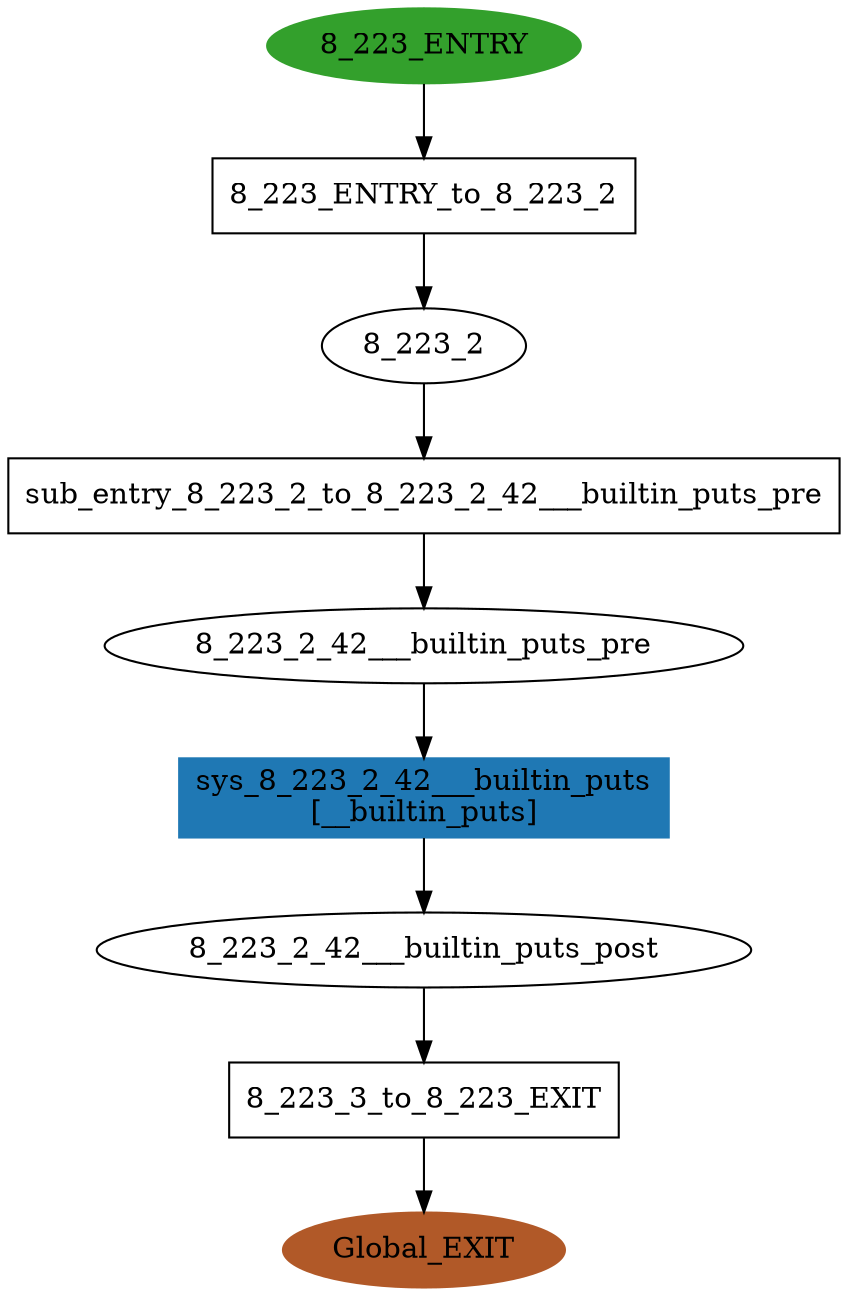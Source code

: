 digraph model { 
compound=true; 
node  [style="filled", colorscheme="paired12"];  "8_223_2_42___builtin_puts_pre" [shape=ellipse, style=""];
  "8_223_2_42___builtin_puts_post" [shape=ellipse, style=""];
  "Global_EXIT" [shape=ellipse, color=12, style=filled];
  "8_223_ENTRY" [shape=ellipse, color=4, style=filled];
  "8_223_2" [shape=ellipse, style=""];
  "8_223_3_to_8_223_EXIT" [shape=box, style=""];
  "8_223_3_to_8_223_EXIT" [label="8_223_3_to_8_223_EXIT\n"];
  "sub_entry_8_223_2_to_8_223_2_42___builtin_puts_pre" [shape=box, style=""];
  "sub_entry_8_223_2_to_8_223_2_42___builtin_puts_pre" [label="sub_entry_8_223_2_to_8_223_2_42___builtin_puts_pre\n"];
  "sys_8_223_2_42___builtin_puts" [shape=box, style=""];
  "sys_8_223_2_42___builtin_puts" [color=2, style=filled];
  "sys_8_223_2_42___builtin_puts" [label="sys_8_223_2_42___builtin_puts\n[__builtin_puts]"];
  "8_223_ENTRY_to_8_223_2" [shape=box, style=""];
  "8_223_ENTRY_to_8_223_2" [label="8_223_ENTRY_to_8_223_2\n"];
  "sub_entry_8_223_2_to_8_223_2_42___builtin_puts_pre" -> "8_223_2_42___builtin_puts_pre" [label="", arrowhead="normal"];
  "8_223_ENTRY" -> "8_223_ENTRY_to_8_223_2" [label="", arrowhead="normal"];
  "8_223_3_to_8_223_EXIT" -> "Global_EXIT" [label="", arrowhead="normal"];
  "sys_8_223_2_42___builtin_puts" -> "8_223_2_42___builtin_puts_post" [label="", arrowhead="normal"];
  "8_223_2_42___builtin_puts_pre" -> "sys_8_223_2_42___builtin_puts" [label="", arrowhead="normal"];
  "8_223_2" -> "sub_entry_8_223_2_to_8_223_2_42___builtin_puts_pre" [label="", arrowhead="normal"];
  "8_223_ENTRY_to_8_223_2" -> "8_223_2" [label="", arrowhead="normal"];
  "8_223_2_42___builtin_puts_post" -> "8_223_3_to_8_223_EXIT" [label="", arrowhead="normal"];
}
